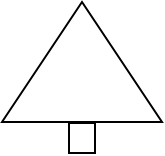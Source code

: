 <mxfile version="24.7.17">
  <diagram name="Page-1" id="UeWCk0IbnvrhhiWeiUJi">
    <mxGraphModel dx="1368" dy="754" grid="1" gridSize="10" guides="1" tooltips="1" connect="1" arrows="1" fold="1" page="1" pageScale="1" pageWidth="827" pageHeight="1169" math="0" shadow="0">
      <root>
        <mxCell id="0" />
        <mxCell id="1" parent="0" />
        <mxCell id="PNV96j3bK7je-6W51t46-6" value="" style="group" vertex="1" connectable="0" parent="1">
          <mxGeometry x="150" y="120" width="80" height="75.5" as="geometry" />
        </mxCell>
        <mxCell id="PNV96j3bK7je-6W51t46-1" value="" style="triangle;whiteSpace=wrap;html=1;rotation=-90;" vertex="1" parent="PNV96j3bK7je-6W51t46-6">
          <mxGeometry x="10" y="-10" width="60" height="80" as="geometry" />
        </mxCell>
        <mxCell id="PNV96j3bK7je-6W51t46-3" value="" style="rounded=0;whiteSpace=wrap;html=1;rotation=90;" vertex="1" parent="PNV96j3bK7je-6W51t46-6">
          <mxGeometry x="32.5" y="61.5" width="15" height="13" as="geometry" />
        </mxCell>
      </root>
    </mxGraphModel>
  </diagram>
</mxfile>
